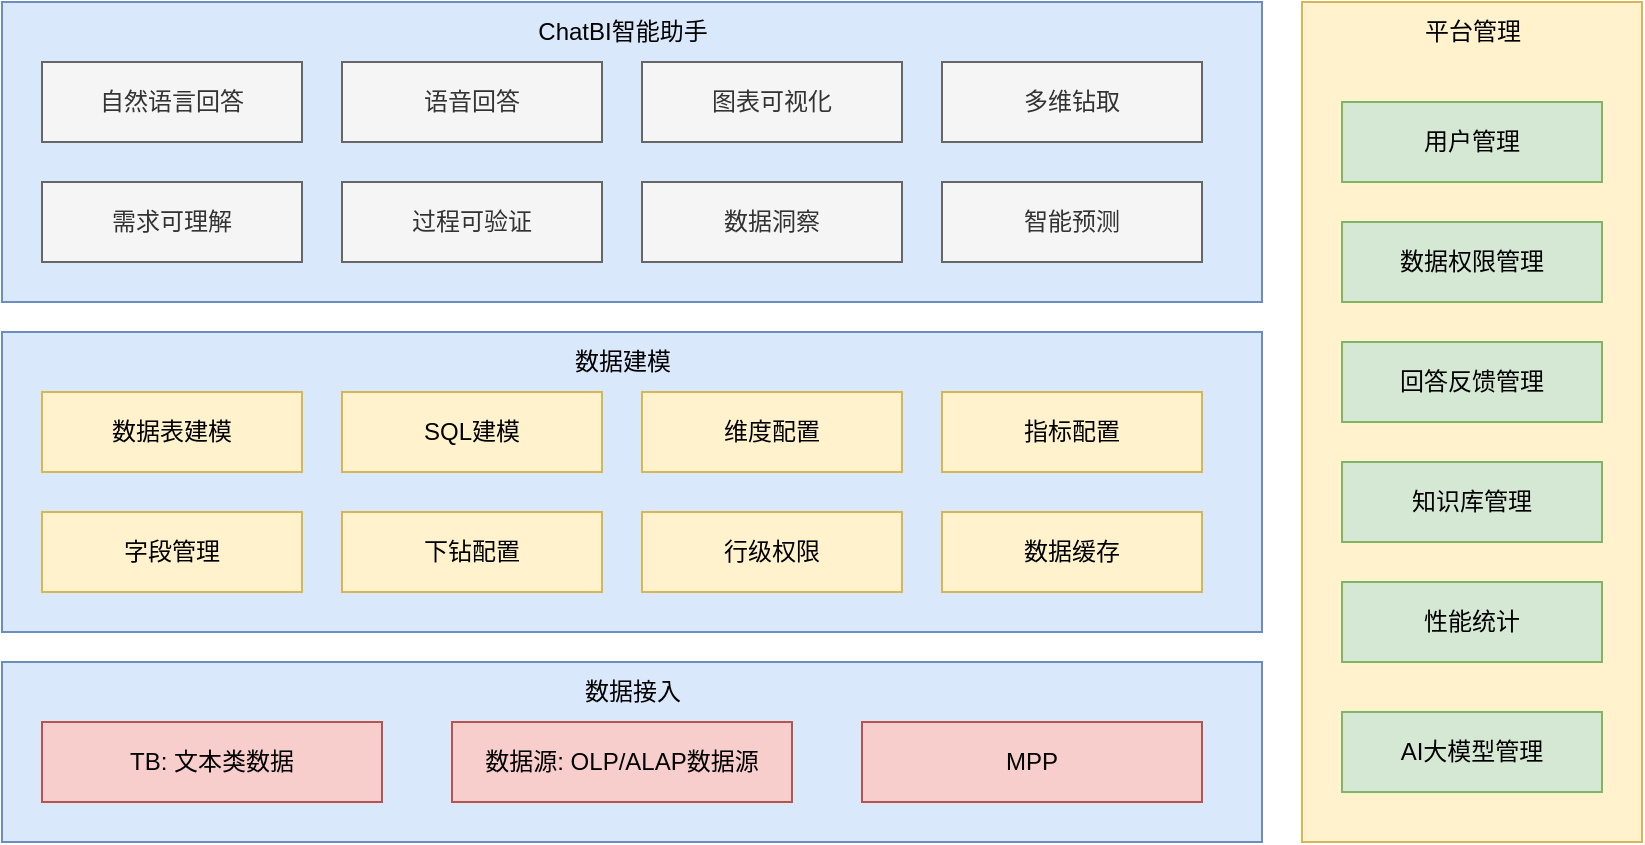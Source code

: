 <mxfile version="25.0.1">
  <diagram name="第 1 页" id="yZY1nADad3AMOkpzknWF">
    <mxGraphModel dx="1018" dy="653" grid="1" gridSize="10" guides="1" tooltips="1" connect="1" arrows="1" fold="1" page="1" pageScale="1" pageWidth="827" pageHeight="1169" math="0" shadow="0">
      <root>
        <mxCell id="0" />
        <mxCell id="1" parent="0" />
        <mxCell id="cma57xoHZA7xU0ZlO4mN-1" value="" style="rounded=0;whiteSpace=wrap;html=1;fillColor=#dae8fc;strokeColor=#6c8ebf;" vertex="1" parent="1">
          <mxGeometry x="50" y="90" width="630" height="150" as="geometry" />
        </mxCell>
        <mxCell id="cma57xoHZA7xU0ZlO4mN-2" value="ChatBI智能助手" style="text;html=1;align=center;verticalAlign=middle;resizable=0;points=[];autosize=1;strokeColor=none;fillColor=none;" vertex="1" parent="1">
          <mxGeometry x="305" y="90" width="110" height="30" as="geometry" />
        </mxCell>
        <mxCell id="cma57xoHZA7xU0ZlO4mN-3" value="自然语言回答" style="rounded=0;whiteSpace=wrap;html=1;fillColor=#f5f5f5;fontColor=#333333;strokeColor=#666666;" vertex="1" parent="1">
          <mxGeometry x="70" y="120" width="130" height="40" as="geometry" />
        </mxCell>
        <mxCell id="cma57xoHZA7xU0ZlO4mN-4" value="需求可理解" style="rounded=0;whiteSpace=wrap;html=1;fillColor=#f5f5f5;fontColor=#333333;strokeColor=#666666;" vertex="1" parent="1">
          <mxGeometry x="70" y="180" width="130" height="40" as="geometry" />
        </mxCell>
        <mxCell id="cma57xoHZA7xU0ZlO4mN-5" value="语音回答" style="rounded=0;whiteSpace=wrap;html=1;fillColor=#f5f5f5;fontColor=#333333;strokeColor=#666666;" vertex="1" parent="1">
          <mxGeometry x="220" y="120" width="130" height="40" as="geometry" />
        </mxCell>
        <mxCell id="cma57xoHZA7xU0ZlO4mN-6" value="多维钻取" style="rounded=0;whiteSpace=wrap;html=1;fillColor=#f5f5f5;fontColor=#333333;strokeColor=#666666;" vertex="1" parent="1">
          <mxGeometry x="520" y="120" width="130" height="40" as="geometry" />
        </mxCell>
        <mxCell id="cma57xoHZA7xU0ZlO4mN-7" value="图表可视化" style="rounded=0;whiteSpace=wrap;html=1;fillColor=#f5f5f5;fontColor=#333333;strokeColor=#666666;" vertex="1" parent="1">
          <mxGeometry x="370" y="120" width="130" height="40" as="geometry" />
        </mxCell>
        <mxCell id="cma57xoHZA7xU0ZlO4mN-8" value="过程可验证" style="rounded=0;whiteSpace=wrap;html=1;fillColor=#f5f5f5;fontColor=#333333;strokeColor=#666666;" vertex="1" parent="1">
          <mxGeometry x="220" y="180" width="130" height="40" as="geometry" />
        </mxCell>
        <mxCell id="cma57xoHZA7xU0ZlO4mN-10" value="智能预测" style="rounded=0;whiteSpace=wrap;html=1;fillColor=#f5f5f5;fontColor=#333333;strokeColor=#666666;" vertex="1" parent="1">
          <mxGeometry x="520" y="180" width="130" height="40" as="geometry" />
        </mxCell>
        <mxCell id="cma57xoHZA7xU0ZlO4mN-11" value="数据洞察" style="rounded=0;whiteSpace=wrap;html=1;fillColor=#f5f5f5;fontColor=#333333;strokeColor=#666666;" vertex="1" parent="1">
          <mxGeometry x="370" y="180" width="130" height="40" as="geometry" />
        </mxCell>
        <mxCell id="cma57xoHZA7xU0ZlO4mN-13" value="" style="rounded=0;whiteSpace=wrap;html=1;fillColor=#dae8fc;strokeColor=#6c8ebf;" vertex="1" parent="1">
          <mxGeometry x="50" y="255" width="630" height="150" as="geometry" />
        </mxCell>
        <mxCell id="cma57xoHZA7xU0ZlO4mN-14" value="数据表建模" style="rounded=0;whiteSpace=wrap;html=1;fillColor=#fff2cc;strokeColor=#d6b656;" vertex="1" parent="1">
          <mxGeometry x="70" y="285" width="130" height="40" as="geometry" />
        </mxCell>
        <mxCell id="cma57xoHZA7xU0ZlO4mN-15" value="数据建模" style="text;html=1;align=center;verticalAlign=middle;resizable=0;points=[];autosize=1;strokeColor=none;fillColor=none;" vertex="1" parent="1">
          <mxGeometry x="325" y="255" width="70" height="30" as="geometry" />
        </mxCell>
        <mxCell id="cma57xoHZA7xU0ZlO4mN-16" value="字段管理" style="rounded=0;whiteSpace=wrap;html=1;fillColor=#fff2cc;strokeColor=#d6b656;" vertex="1" parent="1">
          <mxGeometry x="70" y="345" width="130" height="40" as="geometry" />
        </mxCell>
        <mxCell id="cma57xoHZA7xU0ZlO4mN-17" value="指标配置" style="rounded=0;whiteSpace=wrap;html=1;fillColor=#fff2cc;strokeColor=#d6b656;" vertex="1" parent="1">
          <mxGeometry x="520" y="285" width="130" height="40" as="geometry" />
        </mxCell>
        <mxCell id="cma57xoHZA7xU0ZlO4mN-18" value="维度配置" style="rounded=0;whiteSpace=wrap;html=1;fillColor=#fff2cc;strokeColor=#d6b656;" vertex="1" parent="1">
          <mxGeometry x="370" y="285" width="130" height="40" as="geometry" />
        </mxCell>
        <mxCell id="cma57xoHZA7xU0ZlO4mN-19" value="SQL建模" style="rounded=0;whiteSpace=wrap;html=1;fillColor=#fff2cc;strokeColor=#d6b656;" vertex="1" parent="1">
          <mxGeometry x="220" y="285" width="130" height="40" as="geometry" />
        </mxCell>
        <mxCell id="cma57xoHZA7xU0ZlO4mN-20" value="行级权限" style="rounded=0;whiteSpace=wrap;html=1;fillColor=#fff2cc;strokeColor=#d6b656;" vertex="1" parent="1">
          <mxGeometry x="370" y="345" width="130" height="40" as="geometry" />
        </mxCell>
        <mxCell id="cma57xoHZA7xU0ZlO4mN-21" value="下钻配置" style="rounded=0;whiteSpace=wrap;html=1;fillColor=#fff2cc;strokeColor=#d6b656;" vertex="1" parent="1">
          <mxGeometry x="220" y="345" width="130" height="40" as="geometry" />
        </mxCell>
        <mxCell id="cma57xoHZA7xU0ZlO4mN-22" value="数据缓存" style="rounded=0;whiteSpace=wrap;html=1;fillColor=#fff2cc;strokeColor=#d6b656;" vertex="1" parent="1">
          <mxGeometry x="520" y="345" width="130" height="40" as="geometry" />
        </mxCell>
        <mxCell id="cma57xoHZA7xU0ZlO4mN-24" value="" style="rounded=0;whiteSpace=wrap;html=1;fillColor=#dae8fc;strokeColor=#6c8ebf;" vertex="1" parent="1">
          <mxGeometry x="50" y="420" width="630" height="90" as="geometry" />
        </mxCell>
        <mxCell id="cma57xoHZA7xU0ZlO4mN-25" value="数据接入" style="text;html=1;align=center;verticalAlign=middle;resizable=0;points=[];autosize=1;strokeColor=none;fillColor=none;" vertex="1" parent="1">
          <mxGeometry x="330" y="420" width="70" height="30" as="geometry" />
        </mxCell>
        <mxCell id="cma57xoHZA7xU0ZlO4mN-27" value="TB: 文本类数据" style="rounded=0;whiteSpace=wrap;html=1;fillColor=#f8cecc;strokeColor=#b85450;" vertex="1" parent="1">
          <mxGeometry x="70" y="450" width="170" height="40" as="geometry" />
        </mxCell>
        <mxCell id="cma57xoHZA7xU0ZlO4mN-30" value="数据源: OLP/ALAP数据源" style="rounded=0;whiteSpace=wrap;html=1;fillColor=#f8cecc;strokeColor=#b85450;" vertex="1" parent="1">
          <mxGeometry x="275" y="450" width="170" height="40" as="geometry" />
        </mxCell>
        <mxCell id="cma57xoHZA7xU0ZlO4mN-31" value="MPP" style="rounded=0;whiteSpace=wrap;html=1;fillColor=#f8cecc;strokeColor=#b85450;" vertex="1" parent="1">
          <mxGeometry x="480" y="450" width="170" height="40" as="geometry" />
        </mxCell>
        <mxCell id="cma57xoHZA7xU0ZlO4mN-32" value="" style="rounded=0;whiteSpace=wrap;html=1;fillColor=#fff2cc;strokeColor=#d6b656;" vertex="1" parent="1">
          <mxGeometry x="700" y="90" width="170" height="420" as="geometry" />
        </mxCell>
        <mxCell id="cma57xoHZA7xU0ZlO4mN-33" value="用户管理" style="rounded=0;whiteSpace=wrap;html=1;fillColor=#d5e8d4;strokeColor=#82b366;" vertex="1" parent="1">
          <mxGeometry x="720" y="140" width="130" height="40" as="geometry" />
        </mxCell>
        <mxCell id="cma57xoHZA7xU0ZlO4mN-34" value="AI大模型管理" style="rounded=0;whiteSpace=wrap;html=1;fillColor=#d5e8d4;strokeColor=#82b366;" vertex="1" parent="1">
          <mxGeometry x="720" y="445" width="130" height="40" as="geometry" />
        </mxCell>
        <mxCell id="cma57xoHZA7xU0ZlO4mN-35" value="性能统计" style="rounded=0;whiteSpace=wrap;html=1;fillColor=#d5e8d4;strokeColor=#82b366;" vertex="1" parent="1">
          <mxGeometry x="720" y="380" width="130" height="40" as="geometry" />
        </mxCell>
        <mxCell id="cma57xoHZA7xU0ZlO4mN-36" value="知识库管理" style="rounded=0;whiteSpace=wrap;html=1;fillColor=#d5e8d4;strokeColor=#82b366;" vertex="1" parent="1">
          <mxGeometry x="720" y="320" width="130" height="40" as="geometry" />
        </mxCell>
        <mxCell id="cma57xoHZA7xU0ZlO4mN-37" value="回答反馈管理" style="rounded=0;whiteSpace=wrap;html=1;fillColor=#d5e8d4;strokeColor=#82b366;" vertex="1" parent="1">
          <mxGeometry x="720" y="260" width="130" height="40" as="geometry" />
        </mxCell>
        <mxCell id="cma57xoHZA7xU0ZlO4mN-38" value="数据权限管理" style="rounded=0;whiteSpace=wrap;html=1;fillColor=#d5e8d4;strokeColor=#82b366;" vertex="1" parent="1">
          <mxGeometry x="720" y="200" width="130" height="40" as="geometry" />
        </mxCell>
        <mxCell id="cma57xoHZA7xU0ZlO4mN-41" value="平台管理" style="text;html=1;align=center;verticalAlign=middle;resizable=0;points=[];autosize=1;strokeColor=none;fillColor=none;" vertex="1" parent="1">
          <mxGeometry x="750" y="90" width="70" height="30" as="geometry" />
        </mxCell>
      </root>
    </mxGraphModel>
  </diagram>
</mxfile>
